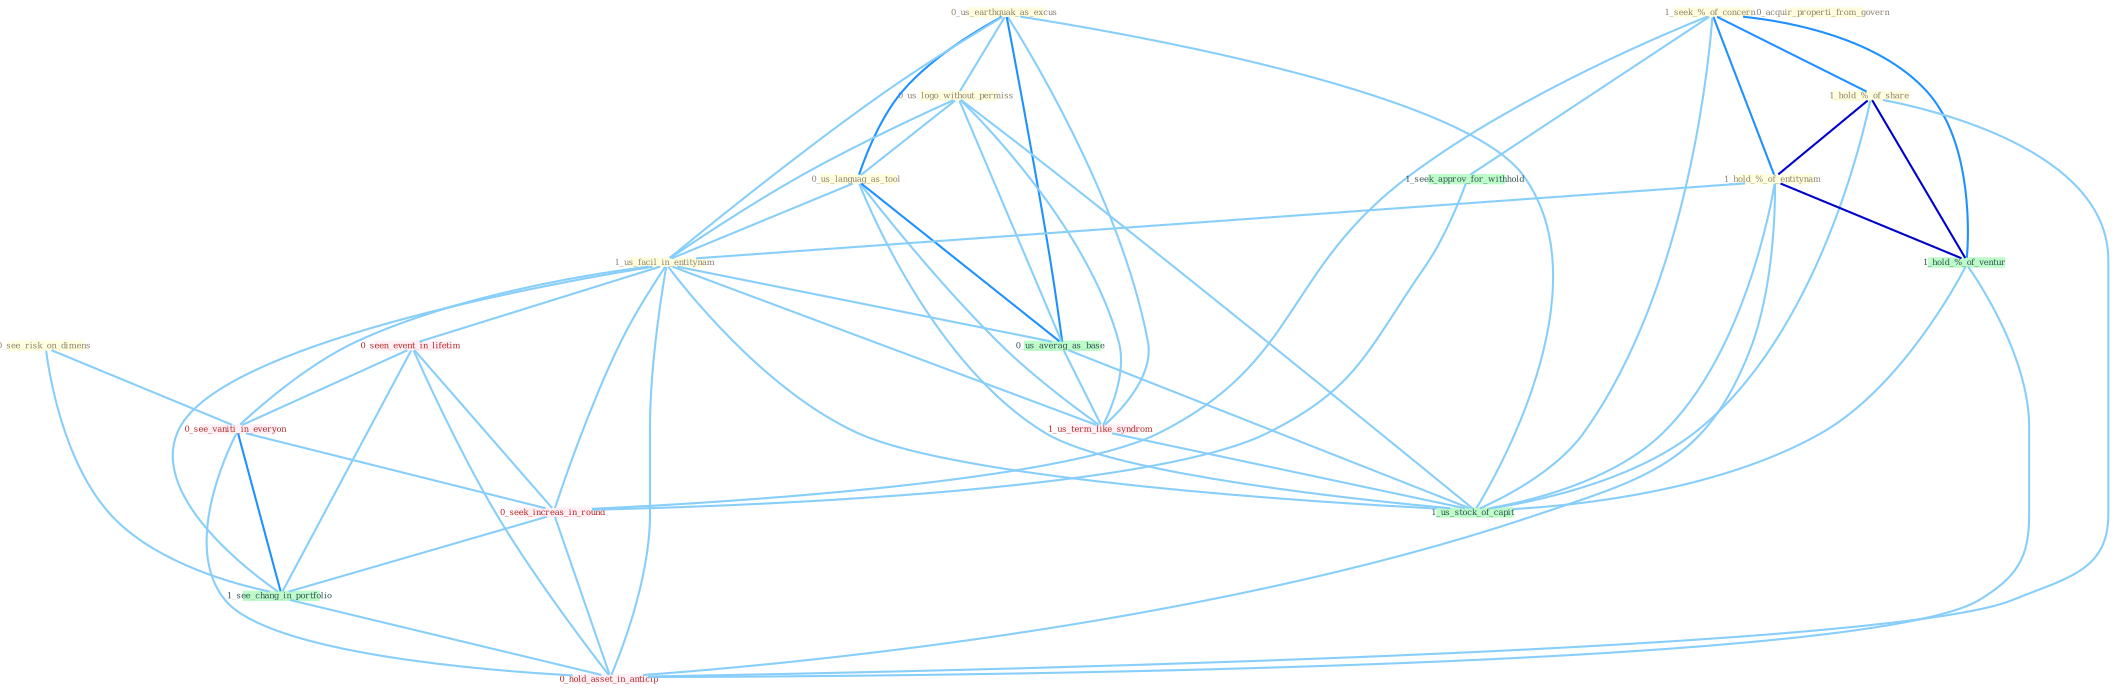 Graph G{ 
    node
    [shape=polygon,style=filled,width=.5,height=.06,color="#BDFCC9",fixedsize=true,fontsize=4,
    fontcolor="#2f4f4f"];
    {node
    [color="#ffffe0", fontcolor="#8b7d6b"] "0_see_risk_on_dimens " "0_us_earthquak_as_excus " "0_us_logo_without_permiss " "0_us_languag_as_tool " "1_seek_%_of_concern " "0_acquir_properti_from_govern " "1_hold_%_of_share " "1_hold_%_of_entitynam " "1_us_facil_in_entitynam "}
{node [color="#fff0f5", fontcolor="#b22222"] "0_seen_event_in_lifetim " "1_us_term_like_syndrom " "0_see_vaniti_in_everyon " "0_seek_increas_in_round " "0_hold_asset_in_anticip "}
edge [color="#B0E2FF"];

	"0_see_risk_on_dimens " -- "0_see_vaniti_in_everyon " [w="1", color="#87cefa" ];
	"0_see_risk_on_dimens " -- "1_see_chang_in_portfolio " [w="1", color="#87cefa" ];
	"0_us_earthquak_as_excus " -- "0_us_logo_without_permiss " [w="1", color="#87cefa" ];
	"0_us_earthquak_as_excus " -- "0_us_languag_as_tool " [w="2", color="#1e90ff" , len=0.8];
	"0_us_earthquak_as_excus " -- "1_us_facil_in_entitynam " [w="1", color="#87cefa" ];
	"0_us_earthquak_as_excus " -- "0_us_averag_as_base " [w="2", color="#1e90ff" , len=0.8];
	"0_us_earthquak_as_excus " -- "1_us_term_like_syndrom " [w="1", color="#87cefa" ];
	"0_us_earthquak_as_excus " -- "1_us_stock_of_capit " [w="1", color="#87cefa" ];
	"0_us_logo_without_permiss " -- "0_us_languag_as_tool " [w="1", color="#87cefa" ];
	"0_us_logo_without_permiss " -- "1_us_facil_in_entitynam " [w="1", color="#87cefa" ];
	"0_us_logo_without_permiss " -- "0_us_averag_as_base " [w="1", color="#87cefa" ];
	"0_us_logo_without_permiss " -- "1_us_term_like_syndrom " [w="1", color="#87cefa" ];
	"0_us_logo_without_permiss " -- "1_us_stock_of_capit " [w="1", color="#87cefa" ];
	"0_us_languag_as_tool " -- "1_us_facil_in_entitynam " [w="1", color="#87cefa" ];
	"0_us_languag_as_tool " -- "0_us_averag_as_base " [w="2", color="#1e90ff" , len=0.8];
	"0_us_languag_as_tool " -- "1_us_term_like_syndrom " [w="1", color="#87cefa" ];
	"0_us_languag_as_tool " -- "1_us_stock_of_capit " [w="1", color="#87cefa" ];
	"1_seek_%_of_concern " -- "1_hold_%_of_share " [w="2", color="#1e90ff" , len=0.8];
	"1_seek_%_of_concern " -- "1_hold_%_of_entitynam " [w="2", color="#1e90ff" , len=0.8];
	"1_seek_%_of_concern " -- "1_seek_approv_for_withhold " [w="1", color="#87cefa" ];
	"1_seek_%_of_concern " -- "1_hold_%_of_ventur " [w="2", color="#1e90ff" , len=0.8];
	"1_seek_%_of_concern " -- "0_seek_increas_in_round " [w="1", color="#87cefa" ];
	"1_seek_%_of_concern " -- "1_us_stock_of_capit " [w="1", color="#87cefa" ];
	"1_hold_%_of_share " -- "1_hold_%_of_entitynam " [w="3", color="#0000cd" , len=0.6];
	"1_hold_%_of_share " -- "1_hold_%_of_ventur " [w="3", color="#0000cd" , len=0.6];
	"1_hold_%_of_share " -- "1_us_stock_of_capit " [w="1", color="#87cefa" ];
	"1_hold_%_of_share " -- "0_hold_asset_in_anticip " [w="1", color="#87cefa" ];
	"1_hold_%_of_entitynam " -- "1_us_facil_in_entitynam " [w="1", color="#87cefa" ];
	"1_hold_%_of_entitynam " -- "1_hold_%_of_ventur " [w="3", color="#0000cd" , len=0.6];
	"1_hold_%_of_entitynam " -- "1_us_stock_of_capit " [w="1", color="#87cefa" ];
	"1_hold_%_of_entitynam " -- "0_hold_asset_in_anticip " [w="1", color="#87cefa" ];
	"1_us_facil_in_entitynam " -- "0_seen_event_in_lifetim " [w="1", color="#87cefa" ];
	"1_us_facil_in_entitynam " -- "0_us_averag_as_base " [w="1", color="#87cefa" ];
	"1_us_facil_in_entitynam " -- "1_us_term_like_syndrom " [w="1", color="#87cefa" ];
	"1_us_facil_in_entitynam " -- "0_see_vaniti_in_everyon " [w="1", color="#87cefa" ];
	"1_us_facil_in_entitynam " -- "0_seek_increas_in_round " [w="1", color="#87cefa" ];
	"1_us_facil_in_entitynam " -- "1_us_stock_of_capit " [w="1", color="#87cefa" ];
	"1_us_facil_in_entitynam " -- "1_see_chang_in_portfolio " [w="1", color="#87cefa" ];
	"1_us_facil_in_entitynam " -- "0_hold_asset_in_anticip " [w="1", color="#87cefa" ];
	"0_seen_event_in_lifetim " -- "0_see_vaniti_in_everyon " [w="1", color="#87cefa" ];
	"0_seen_event_in_lifetim " -- "0_seek_increas_in_round " [w="1", color="#87cefa" ];
	"0_seen_event_in_lifetim " -- "1_see_chang_in_portfolio " [w="1", color="#87cefa" ];
	"0_seen_event_in_lifetim " -- "0_hold_asset_in_anticip " [w="1", color="#87cefa" ];
	"0_us_averag_as_base " -- "1_us_term_like_syndrom " [w="1", color="#87cefa" ];
	"0_us_averag_as_base " -- "1_us_stock_of_capit " [w="1", color="#87cefa" ];
	"1_us_term_like_syndrom " -- "1_us_stock_of_capit " [w="1", color="#87cefa" ];
	"1_seek_approv_for_withhold " -- "0_seek_increas_in_round " [w="1", color="#87cefa" ];
	"1_hold_%_of_ventur " -- "1_us_stock_of_capit " [w="1", color="#87cefa" ];
	"1_hold_%_of_ventur " -- "0_hold_asset_in_anticip " [w="1", color="#87cefa" ];
	"0_see_vaniti_in_everyon " -- "0_seek_increas_in_round " [w="1", color="#87cefa" ];
	"0_see_vaniti_in_everyon " -- "1_see_chang_in_portfolio " [w="2", color="#1e90ff" , len=0.8];
	"0_see_vaniti_in_everyon " -- "0_hold_asset_in_anticip " [w="1", color="#87cefa" ];
	"0_seek_increas_in_round " -- "1_see_chang_in_portfolio " [w="1", color="#87cefa" ];
	"0_seek_increas_in_round " -- "0_hold_asset_in_anticip " [w="1", color="#87cefa" ];
	"1_see_chang_in_portfolio " -- "0_hold_asset_in_anticip " [w="1", color="#87cefa" ];
}